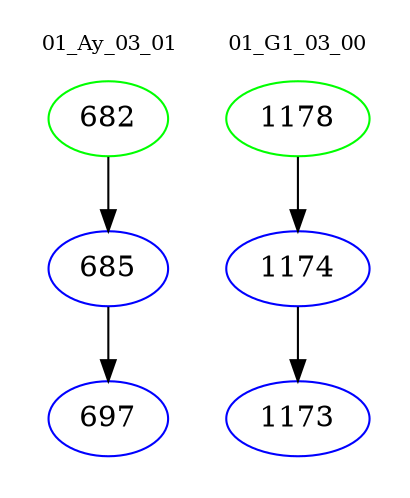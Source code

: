 digraph{
subgraph cluster_0 {
color = white
label = "01_Ay_03_01";
fontsize=10;
T0_682 [label="682", color="green"]
T0_682 -> T0_685 [color="black"]
T0_685 [label="685", color="blue"]
T0_685 -> T0_697 [color="black"]
T0_697 [label="697", color="blue"]
}
subgraph cluster_1 {
color = white
label = "01_G1_03_00";
fontsize=10;
T1_1178 [label="1178", color="green"]
T1_1178 -> T1_1174 [color="black"]
T1_1174 [label="1174", color="blue"]
T1_1174 -> T1_1173 [color="black"]
T1_1173 [label="1173", color="blue"]
}
}
